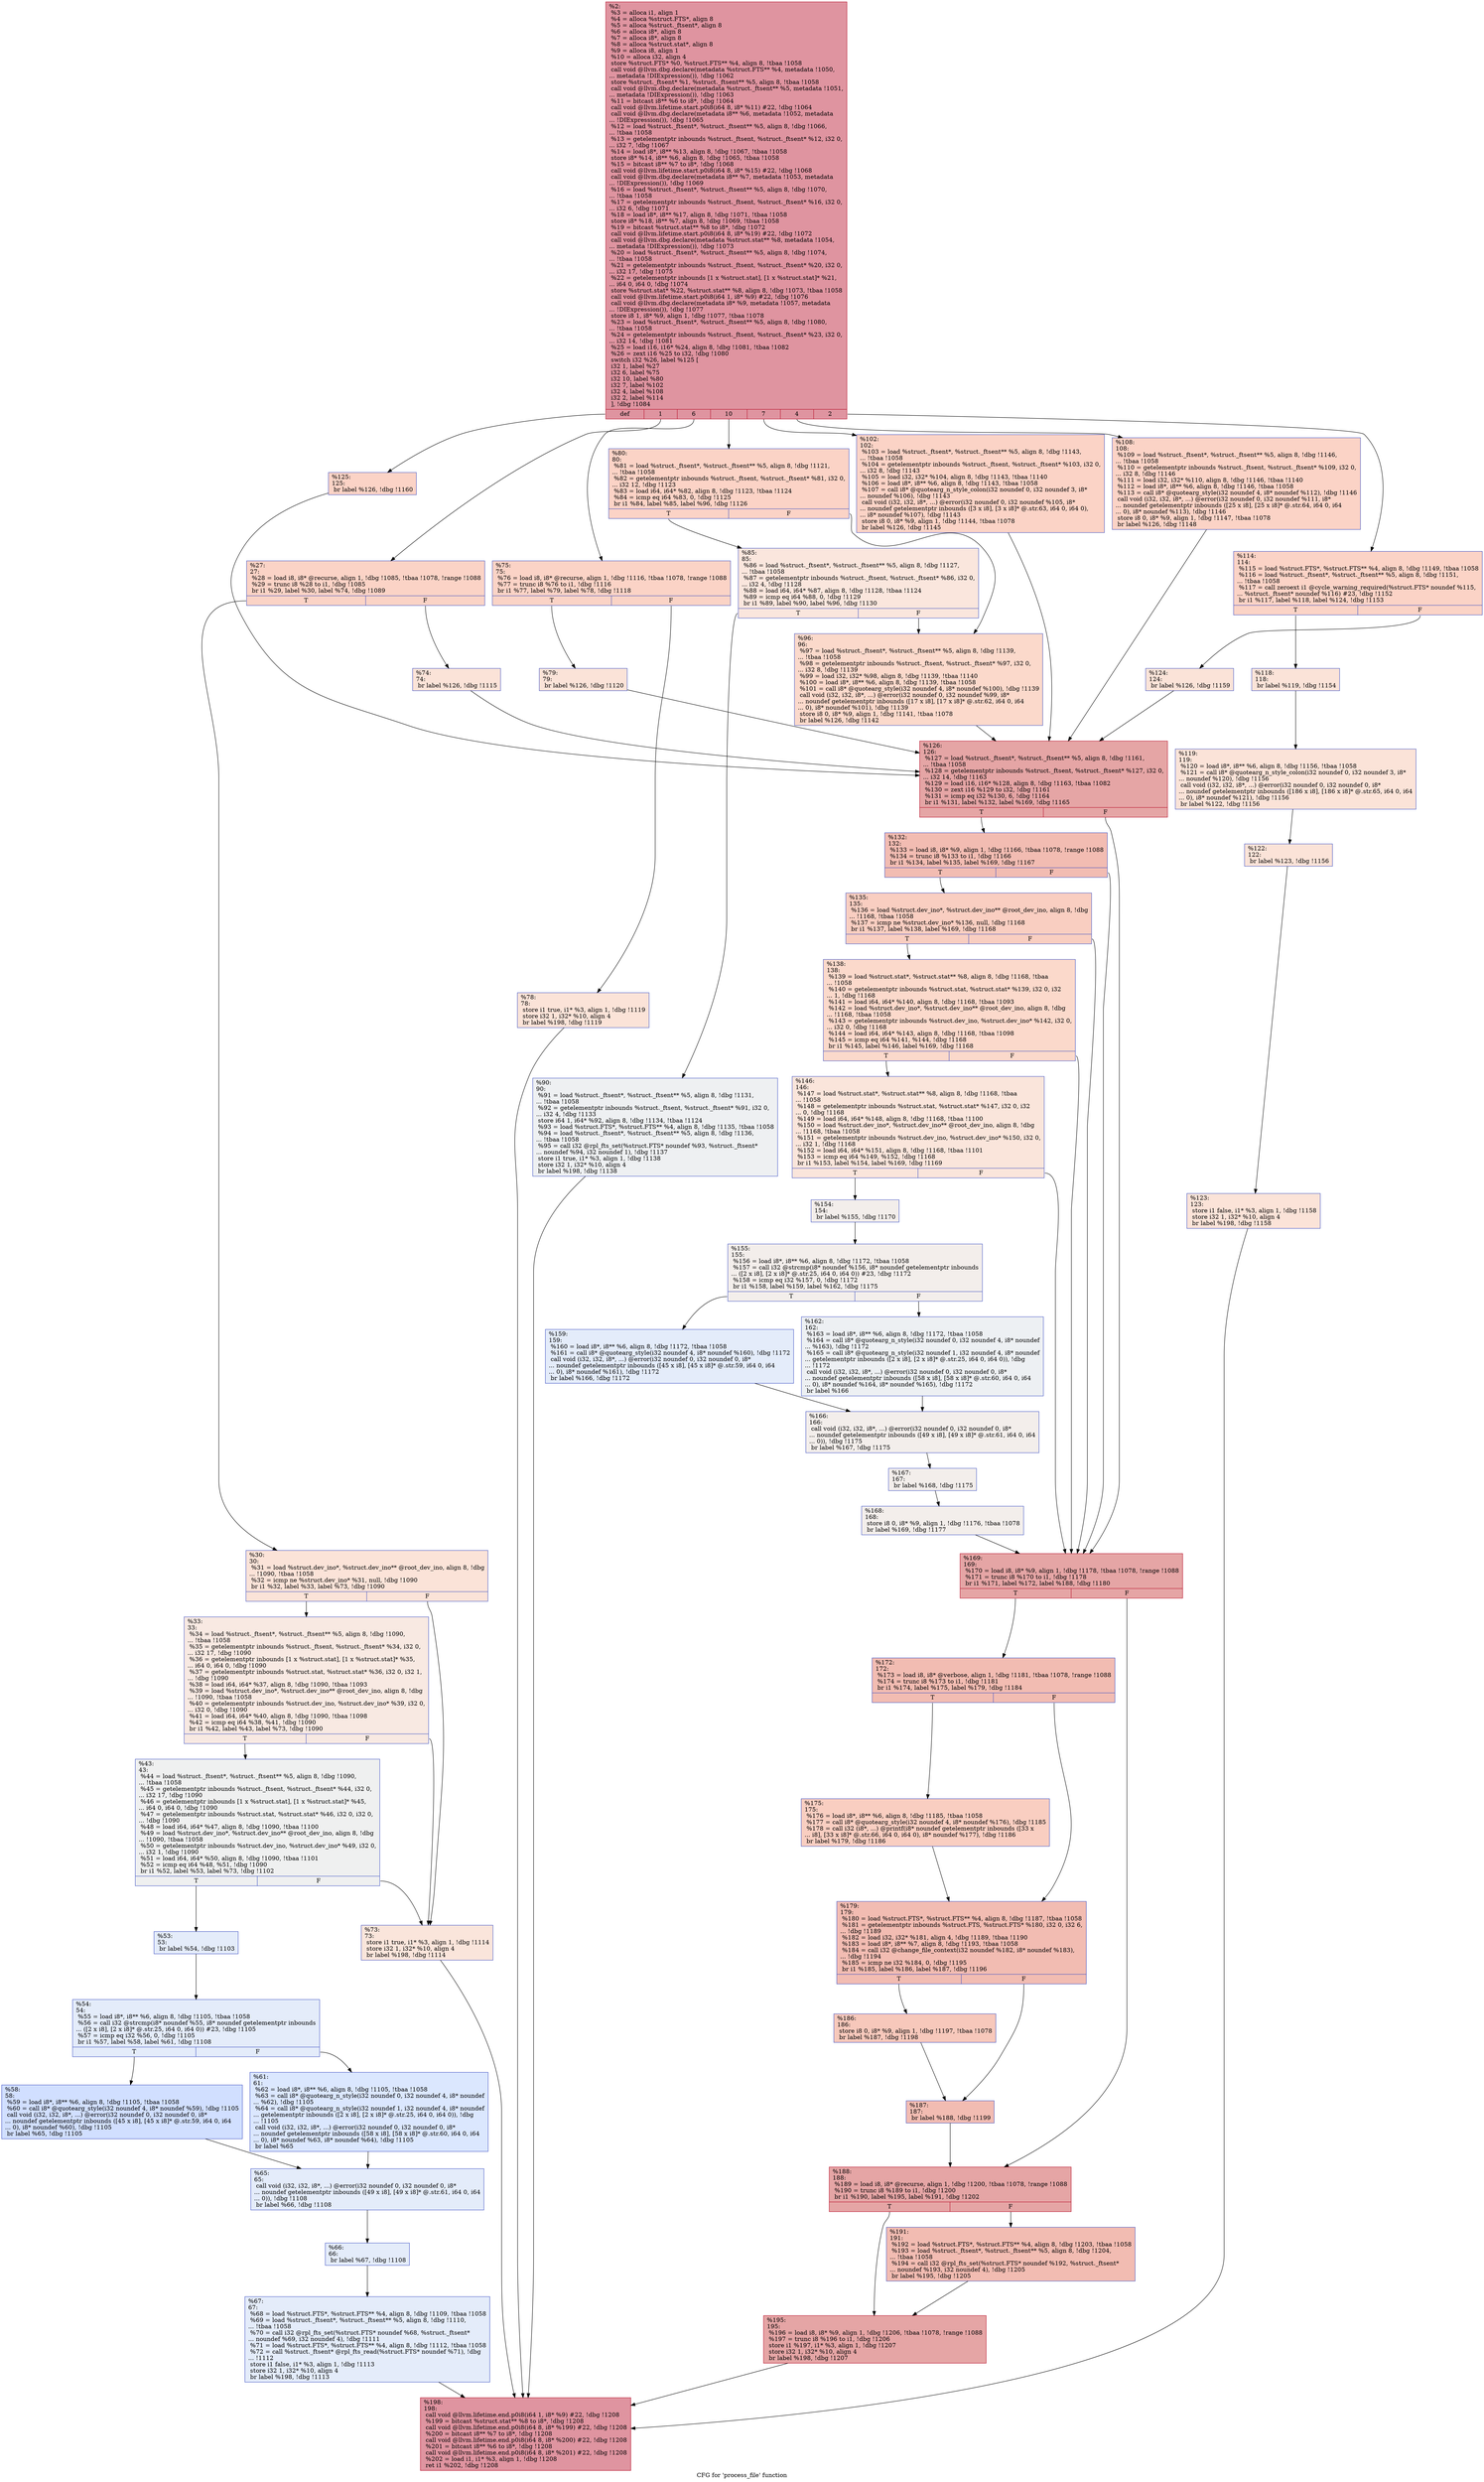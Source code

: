 digraph "CFG for 'process_file' function" {
	label="CFG for 'process_file' function";

	Node0x210c7d0 [shape=record,color="#b70d28ff", style=filled, fillcolor="#b70d2870",label="{%2:\l  %3 = alloca i1, align 1\l  %4 = alloca %struct.FTS*, align 8\l  %5 = alloca %struct._ftsent*, align 8\l  %6 = alloca i8*, align 8\l  %7 = alloca i8*, align 8\l  %8 = alloca %struct.stat*, align 8\l  %9 = alloca i8, align 1\l  %10 = alloca i32, align 4\l  store %struct.FTS* %0, %struct.FTS** %4, align 8, !tbaa !1058\l  call void @llvm.dbg.declare(metadata %struct.FTS** %4, metadata !1050,\l... metadata !DIExpression()), !dbg !1062\l  store %struct._ftsent* %1, %struct._ftsent** %5, align 8, !tbaa !1058\l  call void @llvm.dbg.declare(metadata %struct._ftsent** %5, metadata !1051,\l... metadata !DIExpression()), !dbg !1063\l  %11 = bitcast i8** %6 to i8*, !dbg !1064\l  call void @llvm.lifetime.start.p0i8(i64 8, i8* %11) #22, !dbg !1064\l  call void @llvm.dbg.declare(metadata i8** %6, metadata !1052, metadata\l... !DIExpression()), !dbg !1065\l  %12 = load %struct._ftsent*, %struct._ftsent** %5, align 8, !dbg !1066,\l... !tbaa !1058\l  %13 = getelementptr inbounds %struct._ftsent, %struct._ftsent* %12, i32 0,\l... i32 7, !dbg !1067\l  %14 = load i8*, i8** %13, align 8, !dbg !1067, !tbaa !1058\l  store i8* %14, i8** %6, align 8, !dbg !1065, !tbaa !1058\l  %15 = bitcast i8** %7 to i8*, !dbg !1068\l  call void @llvm.lifetime.start.p0i8(i64 8, i8* %15) #22, !dbg !1068\l  call void @llvm.dbg.declare(metadata i8** %7, metadata !1053, metadata\l... !DIExpression()), !dbg !1069\l  %16 = load %struct._ftsent*, %struct._ftsent** %5, align 8, !dbg !1070,\l... !tbaa !1058\l  %17 = getelementptr inbounds %struct._ftsent, %struct._ftsent* %16, i32 0,\l... i32 6, !dbg !1071\l  %18 = load i8*, i8** %17, align 8, !dbg !1071, !tbaa !1058\l  store i8* %18, i8** %7, align 8, !dbg !1069, !tbaa !1058\l  %19 = bitcast %struct.stat** %8 to i8*, !dbg !1072\l  call void @llvm.lifetime.start.p0i8(i64 8, i8* %19) #22, !dbg !1072\l  call void @llvm.dbg.declare(metadata %struct.stat** %8, metadata !1054,\l... metadata !DIExpression()), !dbg !1073\l  %20 = load %struct._ftsent*, %struct._ftsent** %5, align 8, !dbg !1074,\l... !tbaa !1058\l  %21 = getelementptr inbounds %struct._ftsent, %struct._ftsent* %20, i32 0,\l... i32 17, !dbg !1075\l  %22 = getelementptr inbounds [1 x %struct.stat], [1 x %struct.stat]* %21,\l... i64 0, i64 0, !dbg !1074\l  store %struct.stat* %22, %struct.stat** %8, align 8, !dbg !1073, !tbaa !1058\l  call void @llvm.lifetime.start.p0i8(i64 1, i8* %9) #22, !dbg !1076\l  call void @llvm.dbg.declare(metadata i8* %9, metadata !1057, metadata\l... !DIExpression()), !dbg !1077\l  store i8 1, i8* %9, align 1, !dbg !1077, !tbaa !1078\l  %23 = load %struct._ftsent*, %struct._ftsent** %5, align 8, !dbg !1080,\l... !tbaa !1058\l  %24 = getelementptr inbounds %struct._ftsent, %struct._ftsent* %23, i32 0,\l... i32 14, !dbg !1081\l  %25 = load i16, i16* %24, align 8, !dbg !1081, !tbaa !1082\l  %26 = zext i16 %25 to i32, !dbg !1080\l  switch i32 %26, label %125 [\l    i32 1, label %27\l    i32 6, label %75\l    i32 10, label %80\l    i32 7, label %102\l    i32 4, label %108\l    i32 2, label %114\l  ], !dbg !1084\l|{<s0>def|<s1>1|<s2>6|<s3>10|<s4>7|<s5>4|<s6>2}}"];
	Node0x210c7d0:s0 -> Node0x210d310;
	Node0x210c7d0:s1 -> Node0x210ca50;
	Node0x210c7d0:s2 -> Node0x210ce60;
	Node0x210c7d0:s3 -> Node0x210cf50;
	Node0x210c7d0:s4 -> Node0x210d090;
	Node0x210c7d0:s5 -> Node0x210d0e0;
	Node0x210c7d0:s6 -> Node0x210d130;
	Node0x210ca50 [shape=record,color="#3d50c3ff", style=filled, fillcolor="#f59c7d70",label="{%27:\l27:                                               \l  %28 = load i8, i8* @recurse, align 1, !dbg !1085, !tbaa !1078, !range !1088\l  %29 = trunc i8 %28 to i1, !dbg !1085\l  br i1 %29, label %30, label %74, !dbg !1089\l|{<s0>T|<s1>F}}"];
	Node0x210ca50:s0 -> Node0x210caa0;
	Node0x210ca50:s1 -> Node0x210ce10;
	Node0x210caa0 [shape=record,color="#3d50c3ff", style=filled, fillcolor="#f6bfa670",label="{%30:\l30:                                               \l  %31 = load %struct.dev_ino*, %struct.dev_ino** @root_dev_ino, align 8, !dbg\l... !1090, !tbaa !1058\l  %32 = icmp ne %struct.dev_ino* %31, null, !dbg !1090\l  br i1 %32, label %33, label %73, !dbg !1090\l|{<s0>T|<s1>F}}"];
	Node0x210caa0:s0 -> Node0x210caf0;
	Node0x210caa0:s1 -> Node0x210cdc0;
	Node0x210caf0 [shape=record,color="#3d50c3ff", style=filled, fillcolor="#efcebd70",label="{%33:\l33:                                               \l  %34 = load %struct._ftsent*, %struct._ftsent** %5, align 8, !dbg !1090,\l... !tbaa !1058\l  %35 = getelementptr inbounds %struct._ftsent, %struct._ftsent* %34, i32 0,\l... i32 17, !dbg !1090\l  %36 = getelementptr inbounds [1 x %struct.stat], [1 x %struct.stat]* %35,\l... i64 0, i64 0, !dbg !1090\l  %37 = getelementptr inbounds %struct.stat, %struct.stat* %36, i32 0, i32 1,\l... !dbg !1090\l  %38 = load i64, i64* %37, align 8, !dbg !1090, !tbaa !1093\l  %39 = load %struct.dev_ino*, %struct.dev_ino** @root_dev_ino, align 8, !dbg\l... !1090, !tbaa !1058\l  %40 = getelementptr inbounds %struct.dev_ino, %struct.dev_ino* %39, i32 0,\l... i32 0, !dbg !1090\l  %41 = load i64, i64* %40, align 8, !dbg !1090, !tbaa !1098\l  %42 = icmp eq i64 %38, %41, !dbg !1090\l  br i1 %42, label %43, label %73, !dbg !1090\l|{<s0>T|<s1>F}}"];
	Node0x210caf0:s0 -> Node0x210cb40;
	Node0x210caf0:s1 -> Node0x210cdc0;
	Node0x210cb40 [shape=record,color="#3d50c3ff", style=filled, fillcolor="#dbdcde70",label="{%43:\l43:                                               \l  %44 = load %struct._ftsent*, %struct._ftsent** %5, align 8, !dbg !1090,\l... !tbaa !1058\l  %45 = getelementptr inbounds %struct._ftsent, %struct._ftsent* %44, i32 0,\l... i32 17, !dbg !1090\l  %46 = getelementptr inbounds [1 x %struct.stat], [1 x %struct.stat]* %45,\l... i64 0, i64 0, !dbg !1090\l  %47 = getelementptr inbounds %struct.stat, %struct.stat* %46, i32 0, i32 0,\l... !dbg !1090\l  %48 = load i64, i64* %47, align 8, !dbg !1090, !tbaa !1100\l  %49 = load %struct.dev_ino*, %struct.dev_ino** @root_dev_ino, align 8, !dbg\l... !1090, !tbaa !1058\l  %50 = getelementptr inbounds %struct.dev_ino, %struct.dev_ino* %49, i32 0,\l... i32 1, !dbg !1090\l  %51 = load i64, i64* %50, align 8, !dbg !1090, !tbaa !1101\l  %52 = icmp eq i64 %48, %51, !dbg !1090\l  br i1 %52, label %53, label %73, !dbg !1102\l|{<s0>T|<s1>F}}"];
	Node0x210cb40:s0 -> Node0x210cb90;
	Node0x210cb40:s1 -> Node0x210cdc0;
	Node0x210cb90 [shape=record,color="#3d50c3ff", style=filled, fillcolor="#c1d4f470",label="{%53:\l53:                                               \l  br label %54, !dbg !1103\l}"];
	Node0x210cb90 -> Node0x210cbe0;
	Node0x210cbe0 [shape=record,color="#3d50c3ff", style=filled, fillcolor="#c1d4f470",label="{%54:\l54:                                               \l  %55 = load i8*, i8** %6, align 8, !dbg !1105, !tbaa !1058\l  %56 = call i32 @strcmp(i8* noundef %55, i8* noundef getelementptr inbounds\l... ([2 x i8], [2 x i8]* @.str.25, i64 0, i64 0)) #23, !dbg !1105\l  %57 = icmp eq i32 %56, 0, !dbg !1105\l  br i1 %57, label %58, label %61, !dbg !1108\l|{<s0>T|<s1>F}}"];
	Node0x210cbe0:s0 -> Node0x210cc30;
	Node0x210cbe0:s1 -> Node0x210cc80;
	Node0x210cc30 [shape=record,color="#3d50c3ff", style=filled, fillcolor="#96b7ff70",label="{%58:\l58:                                               \l  %59 = load i8*, i8** %6, align 8, !dbg !1105, !tbaa !1058\l  %60 = call i8* @quotearg_style(i32 noundef 4, i8* noundef %59), !dbg !1105\l  call void (i32, i32, i8*, ...) @error(i32 noundef 0, i32 noundef 0, i8*\l... noundef getelementptr inbounds ([45 x i8], [45 x i8]* @.str.59, i64 0, i64\l... 0), i8* noundef %60), !dbg !1105\l  br label %65, !dbg !1105\l}"];
	Node0x210cc30 -> Node0x210ccd0;
	Node0x210cc80 [shape=record,color="#3d50c3ff", style=filled, fillcolor="#aec9fc70",label="{%61:\l61:                                               \l  %62 = load i8*, i8** %6, align 8, !dbg !1105, !tbaa !1058\l  %63 = call i8* @quotearg_n_style(i32 noundef 0, i32 noundef 4, i8* noundef\l... %62), !dbg !1105\l  %64 = call i8* @quotearg_n_style(i32 noundef 1, i32 noundef 4, i8* noundef\l... getelementptr inbounds ([2 x i8], [2 x i8]* @.str.25, i64 0, i64 0)), !dbg\l... !1105\l  call void (i32, i32, i8*, ...) @error(i32 noundef 0, i32 noundef 0, i8*\l... noundef getelementptr inbounds ([58 x i8], [58 x i8]* @.str.60, i64 0, i64\l... 0), i8* noundef %63, i8* noundef %64), !dbg !1105\l  br label %65\l}"];
	Node0x210cc80 -> Node0x210ccd0;
	Node0x210ccd0 [shape=record,color="#3d50c3ff", style=filled, fillcolor="#c1d4f470",label="{%65:\l65:                                               \l  call void (i32, i32, i8*, ...) @error(i32 noundef 0, i32 noundef 0, i8*\l... noundef getelementptr inbounds ([49 x i8], [49 x i8]* @.str.61, i64 0, i64\l... 0)), !dbg !1108\l  br label %66, !dbg !1108\l}"];
	Node0x210ccd0 -> Node0x210cd20;
	Node0x210cd20 [shape=record,color="#3d50c3ff", style=filled, fillcolor="#c1d4f470",label="{%66:\l66:                                               \l  br label %67, !dbg !1108\l}"];
	Node0x210cd20 -> Node0x210cd70;
	Node0x210cd70 [shape=record,color="#3d50c3ff", style=filled, fillcolor="#c1d4f470",label="{%67:\l67:                                               \l  %68 = load %struct.FTS*, %struct.FTS** %4, align 8, !dbg !1109, !tbaa !1058\l  %69 = load %struct._ftsent*, %struct._ftsent** %5, align 8, !dbg !1110,\l... !tbaa !1058\l  %70 = call i32 @rpl_fts_set(%struct.FTS* noundef %68, %struct._ftsent*\l... noundef %69, i32 noundef 4), !dbg !1111\l  %71 = load %struct.FTS*, %struct.FTS** %4, align 8, !dbg !1112, !tbaa !1058\l  %72 = call %struct._ftsent* @rpl_fts_read(%struct.FTS* noundef %71), !dbg\l... !1112\l  store i1 false, i1* %3, align 1, !dbg !1113\l  store i32 1, i32* %10, align 4\l  br label %198, !dbg !1113\l}"];
	Node0x210cd70 -> Node0x210d9f0;
	Node0x210cdc0 [shape=record,color="#3d50c3ff", style=filled, fillcolor="#f4c5ad70",label="{%73:\l73:                                               \l  store i1 true, i1* %3, align 1, !dbg !1114\l  store i32 1, i32* %10, align 4\l  br label %198, !dbg !1114\l}"];
	Node0x210cdc0 -> Node0x210d9f0;
	Node0x210ce10 [shape=record,color="#3d50c3ff", style=filled, fillcolor="#f6bfa670",label="{%74:\l74:                                               \l  br label %126, !dbg !1115\l}"];
	Node0x210ce10 -> Node0x210d360;
	Node0x210ce60 [shape=record,color="#3d50c3ff", style=filled, fillcolor="#f59c7d70",label="{%75:\l75:                                               \l  %76 = load i8, i8* @recurse, align 1, !dbg !1116, !tbaa !1078, !range !1088\l  %77 = trunc i8 %76 to i1, !dbg !1116\l  br i1 %77, label %79, label %78, !dbg !1118\l|{<s0>T|<s1>F}}"];
	Node0x210ce60:s0 -> Node0x210cf00;
	Node0x210ce60:s1 -> Node0x210ceb0;
	Node0x210ceb0 [shape=record,color="#3d50c3ff", style=filled, fillcolor="#f6bfa670",label="{%78:\l78:                                               \l  store i1 true, i1* %3, align 1, !dbg !1119\l  store i32 1, i32* %10, align 4\l  br label %198, !dbg !1119\l}"];
	Node0x210ceb0 -> Node0x210d9f0;
	Node0x210cf00 [shape=record,color="#3d50c3ff", style=filled, fillcolor="#f6bfa670",label="{%79:\l79:                                               \l  br label %126, !dbg !1120\l}"];
	Node0x210cf00 -> Node0x210d360;
	Node0x210cf50 [shape=record,color="#3d50c3ff", style=filled, fillcolor="#f59c7d70",label="{%80:\l80:                                               \l  %81 = load %struct._ftsent*, %struct._ftsent** %5, align 8, !dbg !1121,\l... !tbaa !1058\l  %82 = getelementptr inbounds %struct._ftsent, %struct._ftsent* %81, i32 0,\l... i32 12, !dbg !1123\l  %83 = load i64, i64* %82, align 8, !dbg !1123, !tbaa !1124\l  %84 = icmp eq i64 %83, 0, !dbg !1125\l  br i1 %84, label %85, label %96, !dbg !1126\l|{<s0>T|<s1>F}}"];
	Node0x210cf50:s0 -> Node0x210cfa0;
	Node0x210cf50:s1 -> Node0x210d040;
	Node0x210cfa0 [shape=record,color="#3d50c3ff", style=filled, fillcolor="#f3c7b170",label="{%85:\l85:                                               \l  %86 = load %struct._ftsent*, %struct._ftsent** %5, align 8, !dbg !1127,\l... !tbaa !1058\l  %87 = getelementptr inbounds %struct._ftsent, %struct._ftsent* %86, i32 0,\l... i32 4, !dbg !1128\l  %88 = load i64, i64* %87, align 8, !dbg !1128, !tbaa !1124\l  %89 = icmp eq i64 %88, 0, !dbg !1129\l  br i1 %89, label %90, label %96, !dbg !1130\l|{<s0>T|<s1>F}}"];
	Node0x210cfa0:s0 -> Node0x210cff0;
	Node0x210cfa0:s1 -> Node0x210d040;
	Node0x210cff0 [shape=record,color="#3d50c3ff", style=filled, fillcolor="#d9dce170",label="{%90:\l90:                                               \l  %91 = load %struct._ftsent*, %struct._ftsent** %5, align 8, !dbg !1131,\l... !tbaa !1058\l  %92 = getelementptr inbounds %struct._ftsent, %struct._ftsent* %91, i32 0,\l... i32 4, !dbg !1133\l  store i64 1, i64* %92, align 8, !dbg !1134, !tbaa !1124\l  %93 = load %struct.FTS*, %struct.FTS** %4, align 8, !dbg !1135, !tbaa !1058\l  %94 = load %struct._ftsent*, %struct._ftsent** %5, align 8, !dbg !1136,\l... !tbaa !1058\l  %95 = call i32 @rpl_fts_set(%struct.FTS* noundef %93, %struct._ftsent*\l... noundef %94, i32 noundef 1), !dbg !1137\l  store i1 true, i1* %3, align 1, !dbg !1138\l  store i32 1, i32* %10, align 4\l  br label %198, !dbg !1138\l}"];
	Node0x210cff0 -> Node0x210d9f0;
	Node0x210d040 [shape=record,color="#3d50c3ff", style=filled, fillcolor="#f7a88970",label="{%96:\l96:                                               \l  %97 = load %struct._ftsent*, %struct._ftsent** %5, align 8, !dbg !1139,\l... !tbaa !1058\l  %98 = getelementptr inbounds %struct._ftsent, %struct._ftsent* %97, i32 0,\l... i32 8, !dbg !1139\l  %99 = load i32, i32* %98, align 8, !dbg !1139, !tbaa !1140\l  %100 = load i8*, i8** %6, align 8, !dbg !1139, !tbaa !1058\l  %101 = call i8* @quotearg_style(i32 noundef 4, i8* noundef %100), !dbg !1139\l  call void (i32, i32, i8*, ...) @error(i32 noundef 0, i32 noundef %99, i8*\l... noundef getelementptr inbounds ([17 x i8], [17 x i8]* @.str.62, i64 0, i64\l... 0), i8* noundef %101), !dbg !1139\l  store i8 0, i8* %9, align 1, !dbg !1141, !tbaa !1078\l  br label %126, !dbg !1142\l}"];
	Node0x210d040 -> Node0x210d360;
	Node0x210d090 [shape=record,color="#3d50c3ff", style=filled, fillcolor="#f59c7d70",label="{%102:\l102:                                              \l  %103 = load %struct._ftsent*, %struct._ftsent** %5, align 8, !dbg !1143,\l... !tbaa !1058\l  %104 = getelementptr inbounds %struct._ftsent, %struct._ftsent* %103, i32 0,\l... i32 8, !dbg !1143\l  %105 = load i32, i32* %104, align 8, !dbg !1143, !tbaa !1140\l  %106 = load i8*, i8** %6, align 8, !dbg !1143, !tbaa !1058\l  %107 = call i8* @quotearg_n_style_colon(i32 noundef 0, i32 noundef 3, i8*\l... noundef %106), !dbg !1143\l  call void (i32, i32, i8*, ...) @error(i32 noundef 0, i32 noundef %105, i8*\l... noundef getelementptr inbounds ([3 x i8], [3 x i8]* @.str.63, i64 0, i64 0),\l... i8* noundef %107), !dbg !1143\l  store i8 0, i8* %9, align 1, !dbg !1144, !tbaa !1078\l  br label %126, !dbg !1145\l}"];
	Node0x210d090 -> Node0x210d360;
	Node0x210d0e0 [shape=record,color="#3d50c3ff", style=filled, fillcolor="#f59c7d70",label="{%108:\l108:                                              \l  %109 = load %struct._ftsent*, %struct._ftsent** %5, align 8, !dbg !1146,\l... !tbaa !1058\l  %110 = getelementptr inbounds %struct._ftsent, %struct._ftsent* %109, i32 0,\l... i32 8, !dbg !1146\l  %111 = load i32, i32* %110, align 8, !dbg !1146, !tbaa !1140\l  %112 = load i8*, i8** %6, align 8, !dbg !1146, !tbaa !1058\l  %113 = call i8* @quotearg_style(i32 noundef 4, i8* noundef %112), !dbg !1146\l  call void (i32, i32, i8*, ...) @error(i32 noundef 0, i32 noundef %111, i8*\l... noundef getelementptr inbounds ([25 x i8], [25 x i8]* @.str.64, i64 0, i64\l... 0), i8* noundef %113), !dbg !1146\l  store i8 0, i8* %9, align 1, !dbg !1147, !tbaa !1078\l  br label %126, !dbg !1148\l}"];
	Node0x210d0e0 -> Node0x210d360;
	Node0x210d130 [shape=record,color="#3d50c3ff", style=filled, fillcolor="#f59c7d70",label="{%114:\l114:                                              \l  %115 = load %struct.FTS*, %struct.FTS** %4, align 8, !dbg !1149, !tbaa !1058\l  %116 = load %struct._ftsent*, %struct._ftsent** %5, align 8, !dbg !1151,\l... !tbaa !1058\l  %117 = call zeroext i1 @cycle_warning_required(%struct.FTS* noundef %115,\l... %struct._ftsent* noundef %116) #23, !dbg !1152\l  br i1 %117, label %118, label %124, !dbg !1153\l|{<s0>T|<s1>F}}"];
	Node0x210d130:s0 -> Node0x210d180;
	Node0x210d130:s1 -> Node0x210d2c0;
	Node0x210d180 [shape=record,color="#3d50c3ff", style=filled, fillcolor="#f6bfa670",label="{%118:\l118:                                              \l  br label %119, !dbg !1154\l}"];
	Node0x210d180 -> Node0x210d1d0;
	Node0x210d1d0 [shape=record,color="#3d50c3ff", style=filled, fillcolor="#f6bfa670",label="{%119:\l119:                                              \l  %120 = load i8*, i8** %6, align 8, !dbg !1156, !tbaa !1058\l  %121 = call i8* @quotearg_n_style_colon(i32 noundef 0, i32 noundef 3, i8*\l... noundef %120), !dbg !1156\l  call void (i32, i32, i8*, ...) @error(i32 noundef 0, i32 noundef 0, i8*\l... noundef getelementptr inbounds ([186 x i8], [186 x i8]* @.str.65, i64 0, i64\l... 0), i8* noundef %121), !dbg !1156\l  br label %122, !dbg !1156\l}"];
	Node0x210d1d0 -> Node0x210d220;
	Node0x210d220 [shape=record,color="#3d50c3ff", style=filled, fillcolor="#f6bfa670",label="{%122:\l122:                                              \l  br label %123, !dbg !1156\l}"];
	Node0x210d220 -> Node0x210d270;
	Node0x210d270 [shape=record,color="#3d50c3ff", style=filled, fillcolor="#f6bfa670",label="{%123:\l123:                                              \l  store i1 false, i1* %3, align 1, !dbg !1158\l  store i32 1, i32* %10, align 4\l  br label %198, !dbg !1158\l}"];
	Node0x210d270 -> Node0x210d9f0;
	Node0x210d2c0 [shape=record,color="#3d50c3ff", style=filled, fillcolor="#f6bfa670",label="{%124:\l124:                                              \l  br label %126, !dbg !1159\l}"];
	Node0x210d2c0 -> Node0x210d360;
	Node0x210d310 [shape=record,color="#3d50c3ff", style=filled, fillcolor="#f59c7d70",label="{%125:\l125:                                              \l  br label %126, !dbg !1160\l}"];
	Node0x210d310 -> Node0x210d360;
	Node0x210d360 [shape=record,color="#b70d28ff", style=filled, fillcolor="#c5333470",label="{%126:\l126:                                              \l  %127 = load %struct._ftsent*, %struct._ftsent** %5, align 8, !dbg !1161,\l... !tbaa !1058\l  %128 = getelementptr inbounds %struct._ftsent, %struct._ftsent* %127, i32 0,\l... i32 14, !dbg !1163\l  %129 = load i16, i16* %128, align 8, !dbg !1163, !tbaa !1082\l  %130 = zext i16 %129 to i32, !dbg !1161\l  %131 = icmp eq i32 %130, 6, !dbg !1164\l  br i1 %131, label %132, label %169, !dbg !1165\l|{<s0>T|<s1>F}}"];
	Node0x210d360:s0 -> Node0x210d3b0;
	Node0x210d360:s1 -> Node0x210d720;
	Node0x210d3b0 [shape=record,color="#3d50c3ff", style=filled, fillcolor="#e1675170",label="{%132:\l132:                                              \l  %133 = load i8, i8* %9, align 1, !dbg !1166, !tbaa !1078, !range !1088\l  %134 = trunc i8 %133 to i1, !dbg !1166\l  br i1 %134, label %135, label %169, !dbg !1167\l|{<s0>T|<s1>F}}"];
	Node0x210d3b0:s0 -> Node0x210d400;
	Node0x210d3b0:s1 -> Node0x210d720;
	Node0x210d400 [shape=record,color="#3d50c3ff", style=filled, fillcolor="#f2907270",label="{%135:\l135:                                              \l  %136 = load %struct.dev_ino*, %struct.dev_ino** @root_dev_ino, align 8, !dbg\l... !1168, !tbaa !1058\l  %137 = icmp ne %struct.dev_ino* %136, null, !dbg !1168\l  br i1 %137, label %138, label %169, !dbg !1168\l|{<s0>T|<s1>F}}"];
	Node0x210d400:s0 -> Node0x210d450;
	Node0x210d400:s1 -> Node0x210d720;
	Node0x210d450 [shape=record,color="#3d50c3ff", style=filled, fillcolor="#f7a88970",label="{%138:\l138:                                              \l  %139 = load %struct.stat*, %struct.stat** %8, align 8, !dbg !1168, !tbaa\l... !1058\l  %140 = getelementptr inbounds %struct.stat, %struct.stat* %139, i32 0, i32\l... 1, !dbg !1168\l  %141 = load i64, i64* %140, align 8, !dbg !1168, !tbaa !1093\l  %142 = load %struct.dev_ino*, %struct.dev_ino** @root_dev_ino, align 8, !dbg\l... !1168, !tbaa !1058\l  %143 = getelementptr inbounds %struct.dev_ino, %struct.dev_ino* %142, i32 0,\l... i32 0, !dbg !1168\l  %144 = load i64, i64* %143, align 8, !dbg !1168, !tbaa !1098\l  %145 = icmp eq i64 %141, %144, !dbg !1168\l  br i1 %145, label %146, label %169, !dbg !1168\l|{<s0>T|<s1>F}}"];
	Node0x210d450:s0 -> Node0x210d4a0;
	Node0x210d450:s1 -> Node0x210d720;
	Node0x210d4a0 [shape=record,color="#3d50c3ff", style=filled, fillcolor="#f4c5ad70",label="{%146:\l146:                                              \l  %147 = load %struct.stat*, %struct.stat** %8, align 8, !dbg !1168, !tbaa\l... !1058\l  %148 = getelementptr inbounds %struct.stat, %struct.stat* %147, i32 0, i32\l... 0, !dbg !1168\l  %149 = load i64, i64* %148, align 8, !dbg !1168, !tbaa !1100\l  %150 = load %struct.dev_ino*, %struct.dev_ino** @root_dev_ino, align 8, !dbg\l... !1168, !tbaa !1058\l  %151 = getelementptr inbounds %struct.dev_ino, %struct.dev_ino* %150, i32 0,\l... i32 1, !dbg !1168\l  %152 = load i64, i64* %151, align 8, !dbg !1168, !tbaa !1101\l  %153 = icmp eq i64 %149, %152, !dbg !1168\l  br i1 %153, label %154, label %169, !dbg !1169\l|{<s0>T|<s1>F}}"];
	Node0x210d4a0:s0 -> Node0x210d4f0;
	Node0x210d4a0:s1 -> Node0x210d720;
	Node0x210d4f0 [shape=record,color="#3d50c3ff", style=filled, fillcolor="#e5d8d170",label="{%154:\l154:                                              \l  br label %155, !dbg !1170\l}"];
	Node0x210d4f0 -> Node0x210d540;
	Node0x210d540 [shape=record,color="#3d50c3ff", style=filled, fillcolor="#e5d8d170",label="{%155:\l155:                                              \l  %156 = load i8*, i8** %6, align 8, !dbg !1172, !tbaa !1058\l  %157 = call i32 @strcmp(i8* noundef %156, i8* noundef getelementptr inbounds\l... ([2 x i8], [2 x i8]* @.str.25, i64 0, i64 0)) #23, !dbg !1172\l  %158 = icmp eq i32 %157, 0, !dbg !1172\l  br i1 %158, label %159, label %162, !dbg !1175\l|{<s0>T|<s1>F}}"];
	Node0x210d540:s0 -> Node0x210d590;
	Node0x210d540:s1 -> Node0x210d5e0;
	Node0x210d590 [shape=record,color="#3d50c3ff", style=filled, fillcolor="#c1d4f470",label="{%159:\l159:                                              \l  %160 = load i8*, i8** %6, align 8, !dbg !1172, !tbaa !1058\l  %161 = call i8* @quotearg_style(i32 noundef 4, i8* noundef %160), !dbg !1172\l  call void (i32, i32, i8*, ...) @error(i32 noundef 0, i32 noundef 0, i8*\l... noundef getelementptr inbounds ([45 x i8], [45 x i8]* @.str.59, i64 0, i64\l... 0), i8* noundef %161), !dbg !1172\l  br label %166, !dbg !1172\l}"];
	Node0x210d590 -> Node0x210d630;
	Node0x210d5e0 [shape=record,color="#3d50c3ff", style=filled, fillcolor="#d6dce470",label="{%162:\l162:                                              \l  %163 = load i8*, i8** %6, align 8, !dbg !1172, !tbaa !1058\l  %164 = call i8* @quotearg_n_style(i32 noundef 0, i32 noundef 4, i8* noundef\l... %163), !dbg !1172\l  %165 = call i8* @quotearg_n_style(i32 noundef 1, i32 noundef 4, i8* noundef\l... getelementptr inbounds ([2 x i8], [2 x i8]* @.str.25, i64 0, i64 0)), !dbg\l... !1172\l  call void (i32, i32, i8*, ...) @error(i32 noundef 0, i32 noundef 0, i8*\l... noundef getelementptr inbounds ([58 x i8], [58 x i8]* @.str.60, i64 0, i64\l... 0), i8* noundef %164, i8* noundef %165), !dbg !1172\l  br label %166\l}"];
	Node0x210d5e0 -> Node0x210d630;
	Node0x210d630 [shape=record,color="#3d50c3ff", style=filled, fillcolor="#e5d8d170",label="{%166:\l166:                                              \l  call void (i32, i32, i8*, ...) @error(i32 noundef 0, i32 noundef 0, i8*\l... noundef getelementptr inbounds ([49 x i8], [49 x i8]* @.str.61, i64 0, i64\l... 0)), !dbg !1175\l  br label %167, !dbg !1175\l}"];
	Node0x210d630 -> Node0x210d680;
	Node0x210d680 [shape=record,color="#3d50c3ff", style=filled, fillcolor="#e5d8d170",label="{%167:\l167:                                              \l  br label %168, !dbg !1175\l}"];
	Node0x210d680 -> Node0x210d6d0;
	Node0x210d6d0 [shape=record,color="#3d50c3ff", style=filled, fillcolor="#e5d8d170",label="{%168:\l168:                                              \l  store i8 0, i8* %9, align 1, !dbg !1176, !tbaa !1078\l  br label %169, !dbg !1177\l}"];
	Node0x210d6d0 -> Node0x210d720;
	Node0x210d720 [shape=record,color="#b70d28ff", style=filled, fillcolor="#c5333470",label="{%169:\l169:                                              \l  %170 = load i8, i8* %9, align 1, !dbg !1178, !tbaa !1078, !range !1088\l  %171 = trunc i8 %170 to i1, !dbg !1178\l  br i1 %171, label %172, label %188, !dbg !1180\l|{<s0>T|<s1>F}}"];
	Node0x210d720:s0 -> Node0x210d770;
	Node0x210d720:s1 -> Node0x210d900;
	Node0x210d770 [shape=record,color="#3d50c3ff", style=filled, fillcolor="#e1675170",label="{%172:\l172:                                              \l  %173 = load i8, i8* @verbose, align 1, !dbg !1181, !tbaa !1078, !range !1088\l  %174 = trunc i8 %173 to i1, !dbg !1181\l  br i1 %174, label %175, label %179, !dbg !1184\l|{<s0>T|<s1>F}}"];
	Node0x210d770:s0 -> Node0x210d7c0;
	Node0x210d770:s1 -> Node0x210d810;
	Node0x210d7c0 [shape=record,color="#3d50c3ff", style=filled, fillcolor="#f2907270",label="{%175:\l175:                                              \l  %176 = load i8*, i8** %6, align 8, !dbg !1185, !tbaa !1058\l  %177 = call i8* @quotearg_style(i32 noundef 4, i8* noundef %176), !dbg !1185\l  %178 = call i32 (i8*, ...) @printf(i8* noundef getelementptr inbounds ([33 x\l... i8], [33 x i8]* @.str.66, i64 0, i64 0), i8* noundef %177), !dbg !1186\l  br label %179, !dbg !1186\l}"];
	Node0x210d7c0 -> Node0x210d810;
	Node0x210d810 [shape=record,color="#3d50c3ff", style=filled, fillcolor="#e1675170",label="{%179:\l179:                                              \l  %180 = load %struct.FTS*, %struct.FTS** %4, align 8, !dbg !1187, !tbaa !1058\l  %181 = getelementptr inbounds %struct.FTS, %struct.FTS* %180, i32 0, i32 6,\l... !dbg !1189\l  %182 = load i32, i32* %181, align 4, !dbg !1189, !tbaa !1190\l  %183 = load i8*, i8** %7, align 8, !dbg !1193, !tbaa !1058\l  %184 = call i32 @change_file_context(i32 noundef %182, i8* noundef %183),\l... !dbg !1194\l  %185 = icmp ne i32 %184, 0, !dbg !1195\l  br i1 %185, label %186, label %187, !dbg !1196\l|{<s0>T|<s1>F}}"];
	Node0x210d810:s0 -> Node0x210d860;
	Node0x210d810:s1 -> Node0x210d8b0;
	Node0x210d860 [shape=record,color="#3d50c3ff", style=filled, fillcolor="#ed836670",label="{%186:\l186:                                              \l  store i8 0, i8* %9, align 1, !dbg !1197, !tbaa !1078\l  br label %187, !dbg !1198\l}"];
	Node0x210d860 -> Node0x210d8b0;
	Node0x210d8b0 [shape=record,color="#3d50c3ff", style=filled, fillcolor="#e1675170",label="{%187:\l187:                                              \l  br label %188, !dbg !1199\l}"];
	Node0x210d8b0 -> Node0x210d900;
	Node0x210d900 [shape=record,color="#b70d28ff", style=filled, fillcolor="#c5333470",label="{%188:\l188:                                              \l  %189 = load i8, i8* @recurse, align 1, !dbg !1200, !tbaa !1078, !range !1088\l  %190 = trunc i8 %189 to i1, !dbg !1200\l  br i1 %190, label %195, label %191, !dbg !1202\l|{<s0>T|<s1>F}}"];
	Node0x210d900:s0 -> Node0x210d9a0;
	Node0x210d900:s1 -> Node0x210d950;
	Node0x210d950 [shape=record,color="#3d50c3ff", style=filled, fillcolor="#e1675170",label="{%191:\l191:                                              \l  %192 = load %struct.FTS*, %struct.FTS** %4, align 8, !dbg !1203, !tbaa !1058\l  %193 = load %struct._ftsent*, %struct._ftsent** %5, align 8, !dbg !1204,\l... !tbaa !1058\l  %194 = call i32 @rpl_fts_set(%struct.FTS* noundef %192, %struct._ftsent*\l... noundef %193, i32 noundef 4), !dbg !1205\l  br label %195, !dbg !1205\l}"];
	Node0x210d950 -> Node0x210d9a0;
	Node0x210d9a0 [shape=record,color="#b70d28ff", style=filled, fillcolor="#c5333470",label="{%195:\l195:                                              \l  %196 = load i8, i8* %9, align 1, !dbg !1206, !tbaa !1078, !range !1088\l  %197 = trunc i8 %196 to i1, !dbg !1206\l  store i1 %197, i1* %3, align 1, !dbg !1207\l  store i32 1, i32* %10, align 4\l  br label %198, !dbg !1207\l}"];
	Node0x210d9a0 -> Node0x210d9f0;
	Node0x210d9f0 [shape=record,color="#b70d28ff", style=filled, fillcolor="#b70d2870",label="{%198:\l198:                                              \l  call void @llvm.lifetime.end.p0i8(i64 1, i8* %9) #22, !dbg !1208\l  %199 = bitcast %struct.stat** %8 to i8*, !dbg !1208\l  call void @llvm.lifetime.end.p0i8(i64 8, i8* %199) #22, !dbg !1208\l  %200 = bitcast i8** %7 to i8*, !dbg !1208\l  call void @llvm.lifetime.end.p0i8(i64 8, i8* %200) #22, !dbg !1208\l  %201 = bitcast i8** %6 to i8*, !dbg !1208\l  call void @llvm.lifetime.end.p0i8(i64 8, i8* %201) #22, !dbg !1208\l  %202 = load i1, i1* %3, align 1, !dbg !1208\l  ret i1 %202, !dbg !1208\l}"];
}
